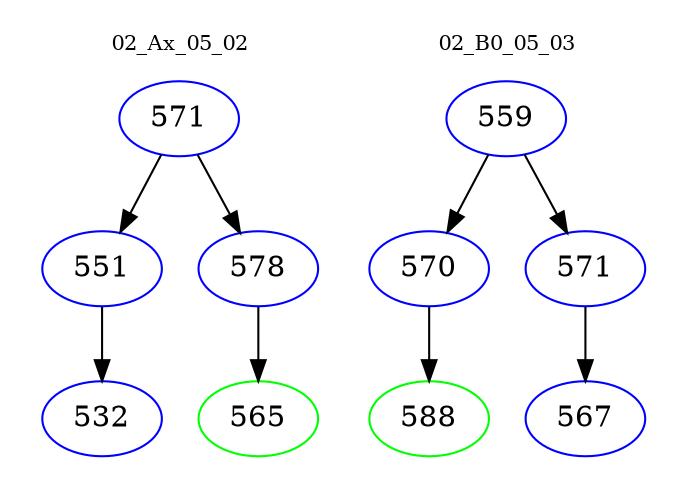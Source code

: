 digraph{
subgraph cluster_0 {
color = white
label = "02_Ax_05_02";
fontsize=10;
T0_571 [label="571", color="blue"]
T0_571 -> T0_551 [color="black"]
T0_551 [label="551", color="blue"]
T0_551 -> T0_532 [color="black"]
T0_532 [label="532", color="blue"]
T0_571 -> T0_578 [color="black"]
T0_578 [label="578", color="blue"]
T0_578 -> T0_565 [color="black"]
T0_565 [label="565", color="green"]
}
subgraph cluster_1 {
color = white
label = "02_B0_05_03";
fontsize=10;
T1_559 [label="559", color="blue"]
T1_559 -> T1_570 [color="black"]
T1_570 [label="570", color="blue"]
T1_570 -> T1_588 [color="black"]
T1_588 [label="588", color="green"]
T1_559 -> T1_571 [color="black"]
T1_571 [label="571", color="blue"]
T1_571 -> T1_567 [color="black"]
T1_567 [label="567", color="blue"]
}
}
